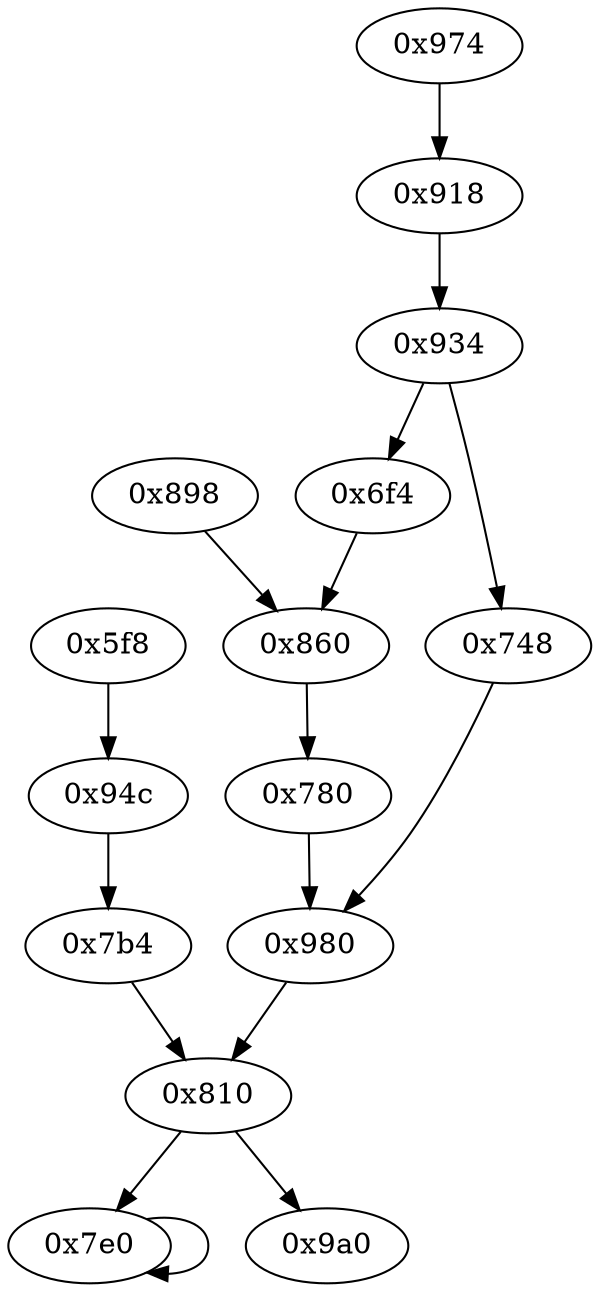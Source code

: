 digraph "" {
	"0x934"	 [opcode="[u'ldrb', u'ldr', u'ldr', u'cmp', u'mov', u'b']"];
	"0x748"	 [opcode="[u'ldr', u'ldr', u'ldr', u'add', u'b']"];
	"0x934" -> "0x748";
	"0x6f4"	 [opcode="[u'ldr', u'mov', u'cmp', u'mov']"];
	"0x934" -> "0x6f4";
	"0x94c"	 [opcode="[u'ldrb', u'ldrb', u'mov', u'cmp', u'mov', u'cmp', u'mov', u'teq', u'mov', u'b']"];
	"0x7b4"	 [opcode="[u'ldr', u'mov', u'mov', u'b']"];
	"0x94c" -> "0x7b4";
	"0x980"	 [opcode="[u'ldr', u'ldr', u'ldr', u'mov', u'add', u'add', u'sub', u'b']"];
	"0x810"	 [opcode="[u'ldr', u'str', u'str', u'ldr', u'ldrb', u'str', u'ldr', u'ldr', u'ldr', u'ldr', u'cmp', u'mov', u'b']"];
	"0x980" -> "0x810";
	"0x748" -> "0x980";
	"0x7e0"	 [opcode="[u'ldr', u'mov', u'cmp', u'mov', u'b']"];
	"0x810" -> "0x7e0";
	"0x9a0"	 [opcode="[u'ldr', u'ldr', u'add', u'bl', u'mov', u'sub', u'pop']"];
	"0x810" -> "0x9a0";
	"0x780"	 [opcode="[u'ldr', u'ldr', u'b']"];
	"0x780" -> "0x980";
	"0x918"	 [opcode="[u'ldr', u'ldr', u'cmp', u'mov', u'mov', u'strb', u'b']"];
	"0x918" -> "0x934";
	"0x7e0" -> "0x7e0";
	"0x974"	 [opcode="[u'ldr', u'ldr', u'b']"];
	"0x974" -> "0x918";
	"0x860"	 [opcode="[u'ldr', u'ldr', u'ldr', u'mul', u'str', u'b']"];
	"0x6f4" -> "0x860";
	"0x898"	 [opcode="[u'ldr', u'ldr', u'ldr', u'ldr', u'ldr', u'ldr', u'ldr', u'ldr', u'ldr', u'ldr', u'ldr', u'ldr', u'ldr', u'ldr', u'ldr', u'ldr', \
u'ldr', u'ldr', u'ldr', u'ldr', u'ldr', u'ldr', u'ldr', u'b']"];
	"0x898" -> "0x860";
	"0x860" -> "0x780";
	"0x7b4" -> "0x810";
	"0x5f8"	 [opcode="[u'push', u'add', u'sub', u'ldr', u'str', u'mov', u'mov', u'ldr', u'ldr', u'sub', u'sub', u'add', u'mul', u'mvn', u'eor', u'and', \
u'ldr', u'mov', u'mov', u'ldr', u'ldr', u'ldr', u'cmp', u'mov', u'str', u'mov', u'orr', u'mov', u'teq', u'mov', u'cmp', u'mov', \
u'mov', u'cmp', u'eor', u'mov', u'strb', u'strb', u'eor', u'and', u'orr', u'ldr', u'mov', u'orr', u'str', u'ldr', u'ldr', u'mov', \
u'str', u'ldr', u'str', u'mov', u'cmp', u'ldr', u'ldr', u'ldr', u'ldr', u'str', u'mov', u'ldr', u'ldr', u'str', u'b']"];
	"0x5f8" -> "0x94c";
}
